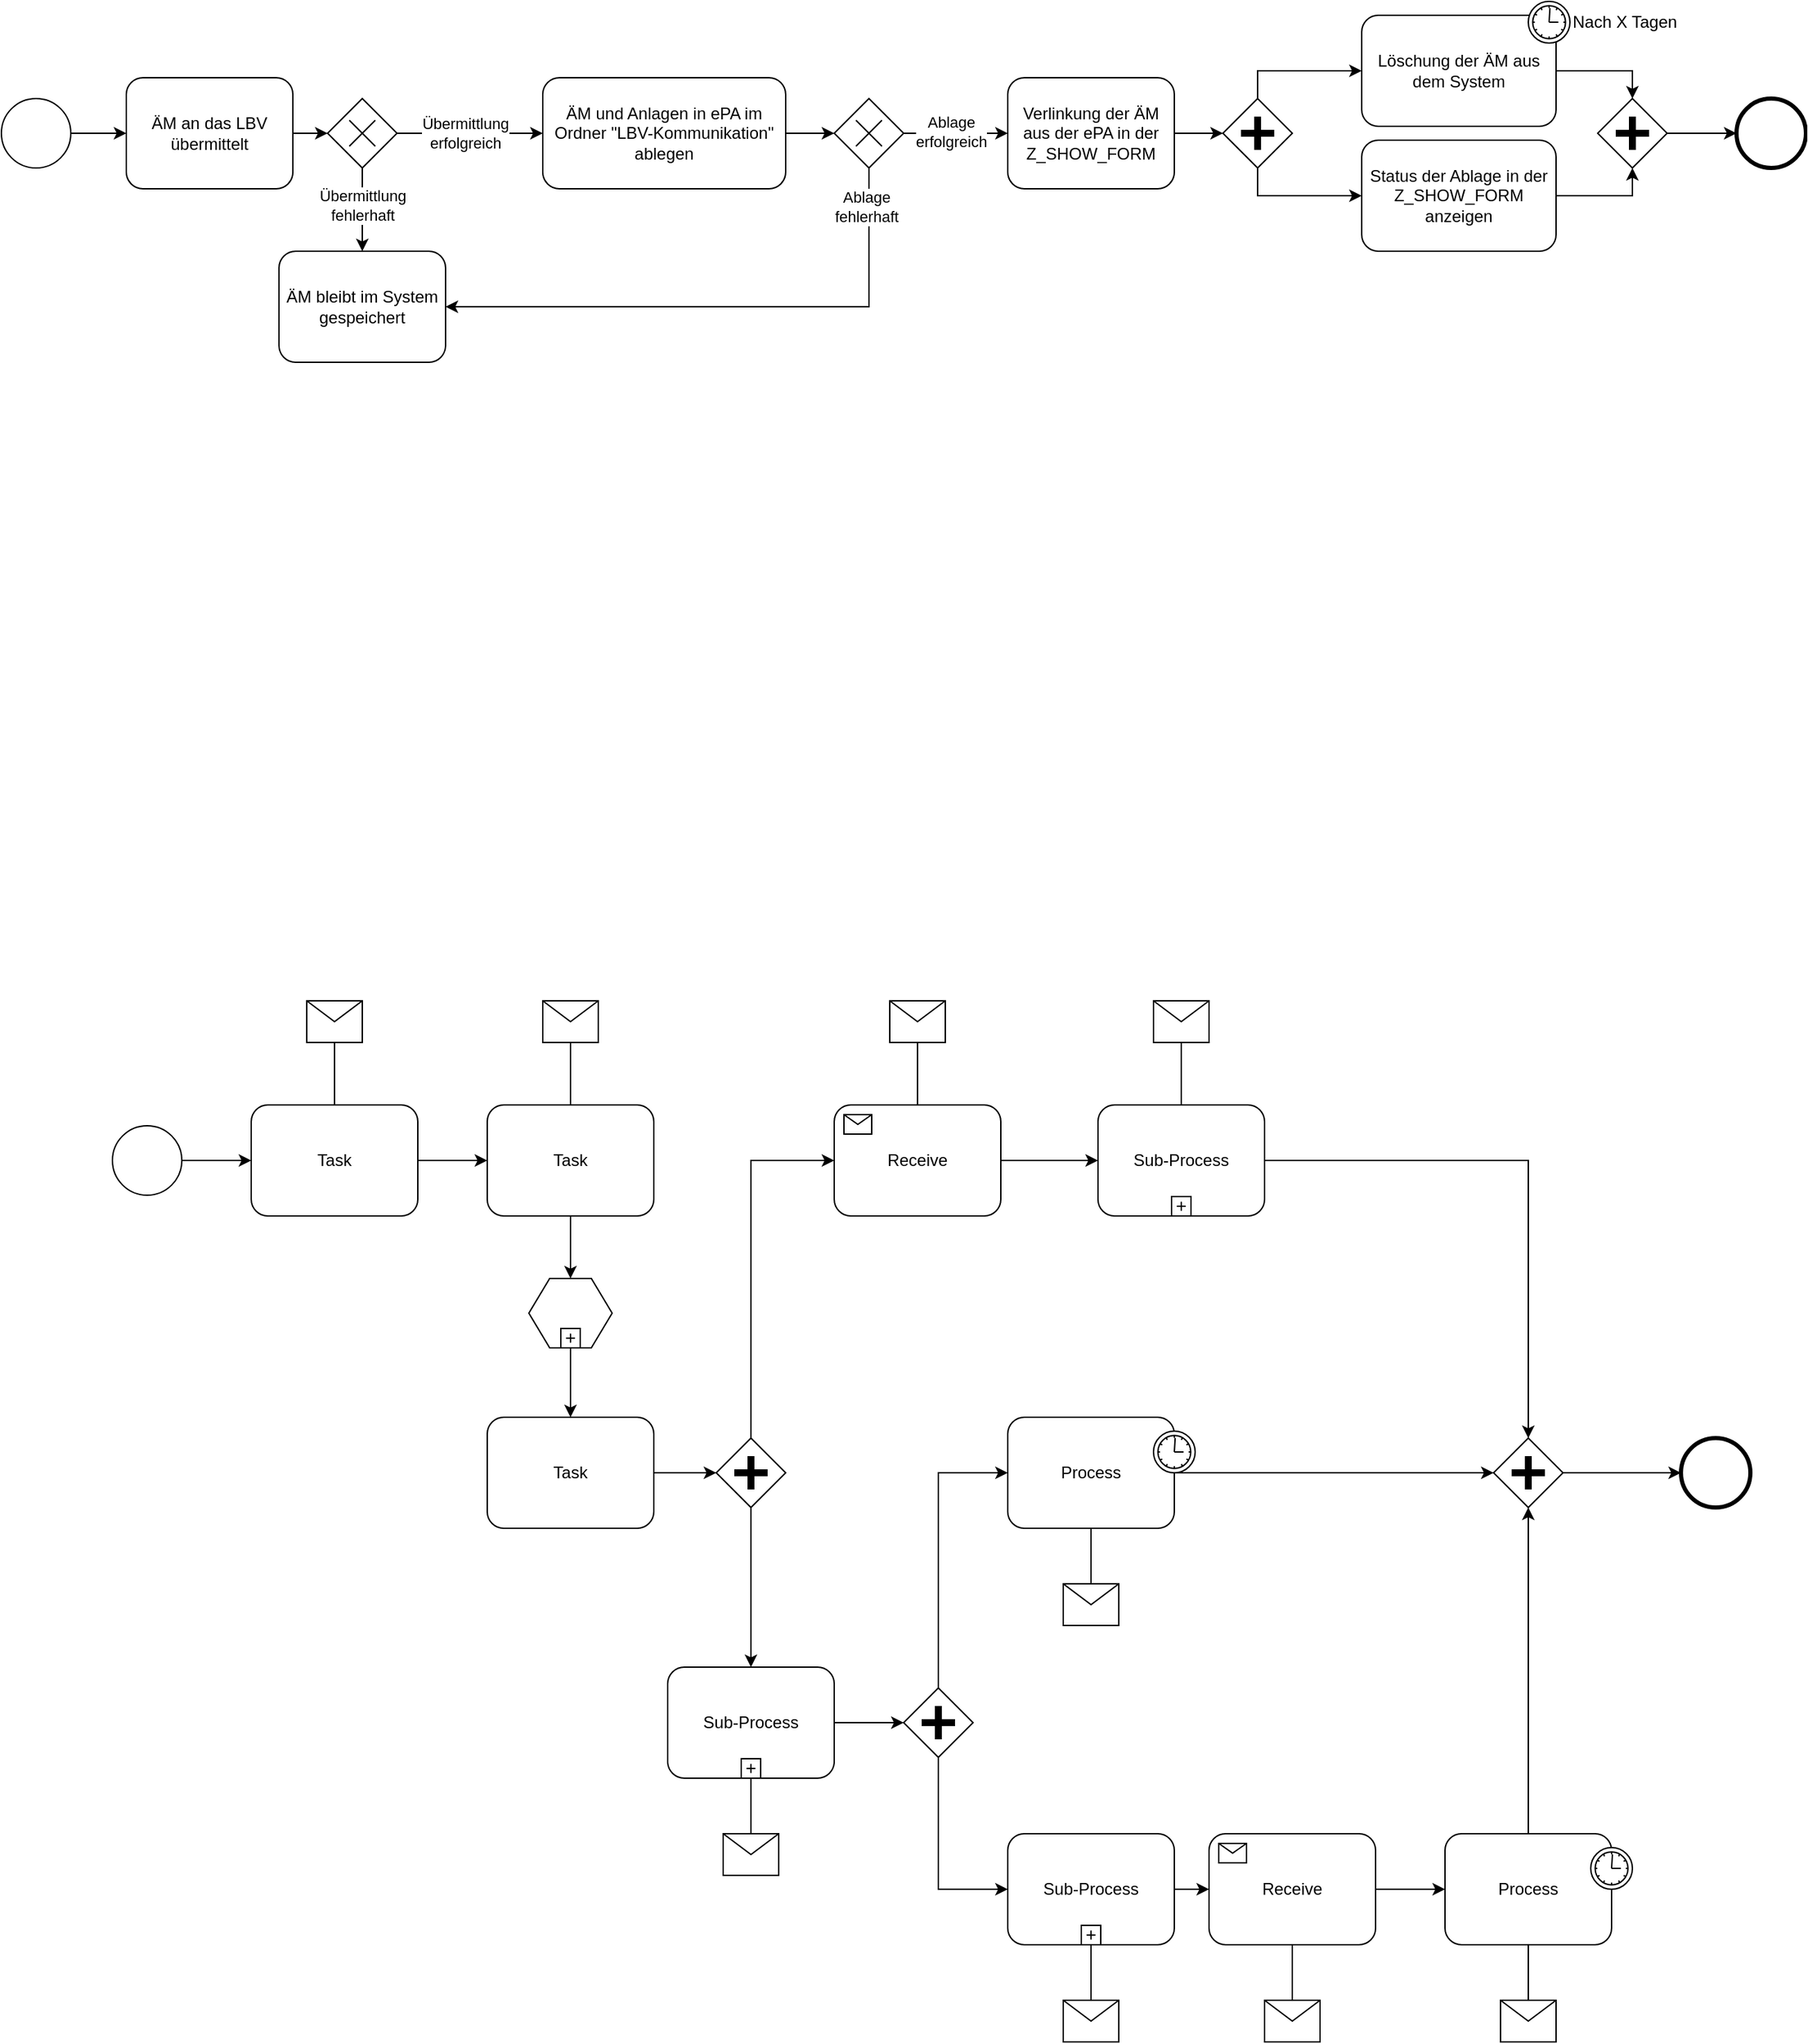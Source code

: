<mxfile version="24.5.2" type="github">
  <diagram name="Page-1" id="2a216829-ef6e-dabb-86c1-c78162f3ba2b">
    <mxGraphModel dx="1426" dy="783" grid="1" gridSize="10" guides="1" tooltips="1" connect="1" arrows="1" fold="1" page="1" pageScale="1" pageWidth="850" pageHeight="1100" background="none" math="0" shadow="0">
      <root>
        <mxCell id="0" />
        <mxCell id="1" parent="0" />
        <mxCell id="7a84cebc1def654-1" value="" style="shape=mxgraph.bpmn.shape;html=1;verticalLabelPosition=bottom;labelBackgroundColor=#ffffff;verticalAlign=top;perimeter=ellipsePerimeter;outline=standard;symbol=general;" parent="1" vertex="1">
          <mxGeometry x="180" y="850" width="50" height="50" as="geometry" />
        </mxCell>
        <mxCell id="7a84cebc1def654-2" value="Task" style="shape=ext;rounded=1;html=1;whiteSpace=wrap;" parent="1" vertex="1">
          <mxGeometry x="280" y="835" width="120" height="80" as="geometry" />
        </mxCell>
        <mxCell id="7a84cebc1def654-3" value="Task" style="shape=ext;rounded=1;html=1;whiteSpace=wrap;" parent="1" vertex="1">
          <mxGeometry x="450" y="835" width="120" height="80" as="geometry" />
        </mxCell>
        <mxCell id="7a84cebc1def654-4" value="" style="shape=message;whiteSpace=wrap;html=1;" parent="1" vertex="1">
          <mxGeometry x="320" y="760" width="40" height="30" as="geometry" />
        </mxCell>
        <mxCell id="7a84cebc1def654-5" value="" style="shape=message;whiteSpace=wrap;html=1;" parent="1" vertex="1">
          <mxGeometry x="490" y="760" width="40" height="30" as="geometry" />
        </mxCell>
        <mxCell id="7a84cebc1def654-6" value="" style="shape=hexagon;whiteSpace=wrap;html=1;perimeter=hexagonPerimeter;" parent="1" vertex="1">
          <mxGeometry x="480" y="960" width="60" height="50" as="geometry" />
        </mxCell>
        <mxCell id="7a84cebc1def654-7" value="" style="html=1;shape=plus;" parent="7a84cebc1def654-6" vertex="1">
          <mxGeometry x="0.5" y="1" width="14" height="14" relative="1" as="geometry">
            <mxPoint x="-7" y="-14" as="offset" />
          </mxGeometry>
        </mxCell>
        <mxCell id="7a84cebc1def654-8" value="Task" style="shape=ext;rounded=1;html=1;whiteSpace=wrap;" parent="1" vertex="1">
          <mxGeometry x="450" y="1060" width="120" height="80" as="geometry" />
        </mxCell>
        <mxCell id="7a84cebc1def654-9" value="" style="shape=mxgraph.bpmn.shape;html=1;verticalLabelPosition=bottom;labelBackgroundColor=#ffffff;verticalAlign=top;perimeter=rhombusPerimeter;background=gateway;outline=none;symbol=parallelGw;" parent="1" vertex="1">
          <mxGeometry x="615" y="1075" width="50" height="50" as="geometry" />
        </mxCell>
        <mxCell id="7a84cebc1def654-12" value="Sub-Process" style="html=1;whiteSpace=wrap;rounded=1;" parent="1" vertex="1">
          <mxGeometry x="890" y="835" width="120" height="80" as="geometry" />
        </mxCell>
        <mxCell id="7a84cebc1def654-13" value="" style="html=1;shape=plus;" parent="7a84cebc1def654-12" vertex="1">
          <mxGeometry x="0.5" y="1" width="14" height="14" relative="1" as="geometry">
            <mxPoint x="-7" y="-14" as="offset" />
          </mxGeometry>
        </mxCell>
        <mxCell id="7a84cebc1def654-14" value="Receive" style="html=1;whiteSpace=wrap;rounded=1;" parent="1" vertex="1">
          <mxGeometry x="700" y="835" width="120" height="80" as="geometry" />
        </mxCell>
        <mxCell id="7a84cebc1def654-15" value="" style="html=1;shape=message;" parent="7a84cebc1def654-14" vertex="1">
          <mxGeometry width="20" height="14" relative="1" as="geometry">
            <mxPoint x="7" y="7" as="offset" />
          </mxGeometry>
        </mxCell>
        <mxCell id="7a84cebc1def654-16" value="Process" style="html=1;whiteSpace=wrap;rounded=1;" parent="1" vertex="1">
          <mxGeometry x="825" y="1060" width="120" height="80" as="geometry" />
        </mxCell>
        <mxCell id="7a84cebc1def654-17" value="" style="shape=mxgraph.bpmn.timer_start;perimeter=ellipsePerimeter;html=1;labelPosition=right;labelBackgroundColor=#ffffff;align=left;" parent="7a84cebc1def654-16" vertex="1">
          <mxGeometry x="1" width="30" height="30" relative="1" as="geometry">
            <mxPoint x="-15" y="10" as="offset" />
          </mxGeometry>
        </mxCell>
        <mxCell id="7a84cebc1def654-18" value="Process" style="html=1;whiteSpace=wrap;rounded=1;" parent="1" vertex="1">
          <mxGeometry x="1140" y="1360" width="120" height="80" as="geometry" />
        </mxCell>
        <mxCell id="7a84cebc1def654-19" value="" style="shape=mxgraph.bpmn.timer_start;perimeter=ellipsePerimeter;html=1;labelPosition=right;labelBackgroundColor=#ffffff;align=left;" parent="7a84cebc1def654-18" vertex="1">
          <mxGeometry x="1" width="30" height="30" relative="1" as="geometry">
            <mxPoint x="-15" y="10" as="offset" />
          </mxGeometry>
        </mxCell>
        <mxCell id="7a84cebc1def654-20" value="Receive" style="html=1;whiteSpace=wrap;rounded=1;" parent="1" vertex="1">
          <mxGeometry x="970" y="1360" width="120" height="80" as="geometry" />
        </mxCell>
        <mxCell id="7a84cebc1def654-21" value="" style="html=1;shape=message;" parent="7a84cebc1def654-20" vertex="1">
          <mxGeometry width="20" height="14" relative="1" as="geometry">
            <mxPoint x="7" y="7" as="offset" />
          </mxGeometry>
        </mxCell>
        <mxCell id="7a84cebc1def654-22" value="Sub-Process" style="html=1;whiteSpace=wrap;rounded=1;" parent="1" vertex="1">
          <mxGeometry x="825" y="1360" width="120" height="80" as="geometry" />
        </mxCell>
        <mxCell id="7a84cebc1def654-23" value="" style="html=1;shape=plus;" parent="7a84cebc1def654-22" vertex="1">
          <mxGeometry x="0.5" y="1" width="14" height="14" relative="1" as="geometry">
            <mxPoint x="-7" y="-14" as="offset" />
          </mxGeometry>
        </mxCell>
        <mxCell id="7a84cebc1def654-24" value="" style="shape=mxgraph.bpmn.shape;html=1;verticalLabelPosition=bottom;labelBackgroundColor=#ffffff;verticalAlign=top;perimeter=rhombusPerimeter;background=gateway;outline=none;symbol=parallelGw;" parent="1" vertex="1">
          <mxGeometry x="1175" y="1075" width="50" height="50" as="geometry" />
        </mxCell>
        <mxCell id="7a84cebc1def654-26" value="" style="shape=mxgraph.bpmn.shape;html=1;verticalLabelPosition=bottom;labelBackgroundColor=#ffffff;verticalAlign=top;perimeter=ellipsePerimeter;outline=end;symbol=general;" parent="1" vertex="1">
          <mxGeometry x="1310" y="1075" width="50" height="50" as="geometry" />
        </mxCell>
        <mxCell id="7a84cebc1def654-27" value="" style="shape=message;whiteSpace=wrap;html=1;" parent="1" vertex="1">
          <mxGeometry x="740" y="760" width="40" height="30" as="geometry" />
        </mxCell>
        <mxCell id="7a84cebc1def654-28" value="" style="shape=message;whiteSpace=wrap;html=1;" parent="1" vertex="1">
          <mxGeometry x="930" y="760" width="40" height="30" as="geometry" />
        </mxCell>
        <mxCell id="7a84cebc1def654-29" value="Sub-Process" style="html=1;whiteSpace=wrap;rounded=1;" parent="1" vertex="1">
          <mxGeometry x="580" y="1240" width="120" height="80" as="geometry" />
        </mxCell>
        <mxCell id="7a84cebc1def654-30" value="" style="html=1;shape=plus;" parent="7a84cebc1def654-29" vertex="1">
          <mxGeometry x="0.5" y="1" width="14" height="14" relative="1" as="geometry">
            <mxPoint x="-7" y="-14" as="offset" />
          </mxGeometry>
        </mxCell>
        <mxCell id="7a84cebc1def654-31" value="" style="shape=message;whiteSpace=wrap;html=1;" parent="1" vertex="1">
          <mxGeometry x="620" y="1360" width="40" height="30" as="geometry" />
        </mxCell>
        <mxCell id="7a84cebc1def654-32" value="" style="shape=message;whiteSpace=wrap;html=1;" parent="1" vertex="1">
          <mxGeometry x="1010" y="1480" width="40" height="30" as="geometry" />
        </mxCell>
        <mxCell id="7a84cebc1def654-33" value="" style="shape=message;whiteSpace=wrap;html=1;" parent="1" vertex="1">
          <mxGeometry x="1180" y="1480" width="40" height="30" as="geometry" />
        </mxCell>
        <mxCell id="7a84cebc1def654-34" value="" style="shape=message;whiteSpace=wrap;html=1;" parent="1" vertex="1">
          <mxGeometry x="865" y="1480" width="40" height="30" as="geometry" />
        </mxCell>
        <mxCell id="7a84cebc1def654-35" value="" style="shape=message;whiteSpace=wrap;html=1;" parent="1" vertex="1">
          <mxGeometry x="865" y="1180" width="40" height="30" as="geometry" />
        </mxCell>
        <mxCell id="7a84cebc1def654-36" style="edgeStyle=orthogonalEdgeStyle;rounded=0;html=1;jettySize=auto;orthogonalLoop=1;" parent="1" source="7a84cebc1def654-1" target="7a84cebc1def654-2" edge="1">
          <mxGeometry relative="1" as="geometry" />
        </mxCell>
        <mxCell id="7a84cebc1def654-37" style="edgeStyle=orthogonalEdgeStyle;rounded=0;html=1;jettySize=auto;orthogonalLoop=1;endArrow=none;endFill=0;" parent="1" source="7a84cebc1def654-4" target="7a84cebc1def654-2" edge="1">
          <mxGeometry relative="1" as="geometry" />
        </mxCell>
        <mxCell id="7a84cebc1def654-38" style="edgeStyle=orthogonalEdgeStyle;rounded=0;html=1;jettySize=auto;orthogonalLoop=1;endArrow=none;endFill=0;" parent="1" source="7a84cebc1def654-5" target="7a84cebc1def654-3" edge="1">
          <mxGeometry relative="1" as="geometry" />
        </mxCell>
        <mxCell id="7a84cebc1def654-39" style="edgeStyle=orthogonalEdgeStyle;rounded=0;html=1;jettySize=auto;orthogonalLoop=1;" parent="1" source="7a84cebc1def654-2" target="7a84cebc1def654-3" edge="1">
          <mxGeometry relative="1" as="geometry" />
        </mxCell>
        <mxCell id="7a84cebc1def654-40" style="edgeStyle=orthogonalEdgeStyle;rounded=0;html=1;jettySize=auto;orthogonalLoop=1;" parent="1" source="7a84cebc1def654-14" target="7a84cebc1def654-12" edge="1">
          <mxGeometry relative="1" as="geometry" />
        </mxCell>
        <mxCell id="7a84cebc1def654-41" style="edgeStyle=orthogonalEdgeStyle;rounded=0;html=1;jettySize=auto;orthogonalLoop=1;endArrow=none;endFill=0;" parent="1" source="7a84cebc1def654-27" target="7a84cebc1def654-14" edge="1">
          <mxGeometry relative="1" as="geometry" />
        </mxCell>
        <mxCell id="7a84cebc1def654-42" style="edgeStyle=orthogonalEdgeStyle;rounded=0;html=1;jettySize=auto;orthogonalLoop=1;endArrow=none;endFill=0;" parent="1" source="7a84cebc1def654-28" target="7a84cebc1def654-12" edge="1">
          <mxGeometry relative="1" as="geometry" />
        </mxCell>
        <mxCell id="7a84cebc1def654-43" style="edgeStyle=orthogonalEdgeStyle;rounded=0;html=1;jettySize=auto;orthogonalLoop=1;" parent="1" source="7a84cebc1def654-12" target="7a84cebc1def654-24" edge="1">
          <mxGeometry relative="1" as="geometry">
            <mxPoint x="1210.0" y="1060" as="targetPoint" />
            <Array as="points">
              <mxPoint x="1200" y="875" />
            </Array>
          </mxGeometry>
        </mxCell>
        <mxCell id="7a84cebc1def654-44" style="edgeStyle=orthogonalEdgeStyle;rounded=0;html=1;jettySize=auto;orthogonalLoop=1;" parent="1" source="7a84cebc1def654-16" target="7a84cebc1def654-24" edge="1">
          <mxGeometry relative="1" as="geometry" />
        </mxCell>
        <mxCell id="7a84cebc1def654-45" style="edgeStyle=orthogonalEdgeStyle;rounded=0;html=1;jettySize=auto;orthogonalLoop=1;" parent="1" source="7a84cebc1def654-18" target="7a84cebc1def654-24" edge="1">
          <mxGeometry relative="1" as="geometry" />
        </mxCell>
        <mxCell id="7a84cebc1def654-46" style="edgeStyle=orthogonalEdgeStyle;rounded=0;html=1;jettySize=auto;orthogonalLoop=1;" parent="1" source="7a84cebc1def654-24" target="7a84cebc1def654-26" edge="1">
          <mxGeometry relative="1" as="geometry" />
        </mxCell>
        <mxCell id="7a84cebc1def654-47" style="edgeStyle=orthogonalEdgeStyle;rounded=0;html=1;jettySize=auto;orthogonalLoop=1;" parent="1" source="7a84cebc1def654-3" target="7a84cebc1def654-6" edge="1">
          <mxGeometry relative="1" as="geometry" />
        </mxCell>
        <mxCell id="7a84cebc1def654-48" style="edgeStyle=orthogonalEdgeStyle;rounded=0;html=1;jettySize=auto;orthogonalLoop=1;" parent="1" source="7a84cebc1def654-6" target="7a84cebc1def654-8" edge="1">
          <mxGeometry relative="1" as="geometry" />
        </mxCell>
        <mxCell id="7a84cebc1def654-49" style="edgeStyle=orthogonalEdgeStyle;rounded=0;html=1;jettySize=auto;orthogonalLoop=1;" parent="1" source="7a84cebc1def654-8" target="7a84cebc1def654-9" edge="1">
          <mxGeometry relative="1" as="geometry" />
        </mxCell>
        <mxCell id="7a84cebc1def654-50" style="edgeStyle=orthogonalEdgeStyle;rounded=0;html=1;jettySize=auto;orthogonalLoop=1;" parent="1" source="7a84cebc1def654-9" target="7a84cebc1def654-14" edge="1">
          <mxGeometry relative="1" as="geometry">
            <Array as="points">
              <mxPoint x="640" y="875" />
            </Array>
          </mxGeometry>
        </mxCell>
        <mxCell id="7a84cebc1def654-51" style="edgeStyle=orthogonalEdgeStyle;rounded=0;html=1;jettySize=auto;orthogonalLoop=1;" parent="1" source="7a84cebc1def654-9" target="7a84cebc1def654-29" edge="1">
          <mxGeometry relative="1" as="geometry" />
        </mxCell>
        <mxCell id="7a84cebc1def654-52" style="edgeStyle=orthogonalEdgeStyle;rounded=0;html=1;jettySize=auto;orthogonalLoop=1;endArrow=none;endFill=0;" parent="1" source="7a84cebc1def654-31" target="7a84cebc1def654-29" edge="1">
          <mxGeometry relative="1" as="geometry" />
        </mxCell>
        <mxCell id="7a84cebc1def654-53" value="" style="shape=mxgraph.bpmn.shape;html=1;verticalLabelPosition=bottom;labelBackgroundColor=#ffffff;verticalAlign=top;perimeter=rhombusPerimeter;background=gateway;outline=none;symbol=parallelGw;" parent="1" vertex="1">
          <mxGeometry x="750" y="1255" width="50" height="50" as="geometry" />
        </mxCell>
        <mxCell id="7a84cebc1def654-54" style="edgeStyle=orthogonalEdgeStyle;rounded=0;html=1;jettySize=auto;orthogonalLoop=1;" parent="1" source="7a84cebc1def654-53" target="7a84cebc1def654-22" edge="1">
          <mxGeometry relative="1" as="geometry">
            <Array as="points">
              <mxPoint x="775" y="1400" />
            </Array>
          </mxGeometry>
        </mxCell>
        <mxCell id="7a84cebc1def654-55" style="edgeStyle=orthogonalEdgeStyle;rounded=0;html=1;jettySize=auto;orthogonalLoop=1;" parent="1" source="7a84cebc1def654-53" target="7a84cebc1def654-16" edge="1">
          <mxGeometry relative="1" as="geometry">
            <Array as="points">
              <mxPoint x="775" y="1100" />
            </Array>
          </mxGeometry>
        </mxCell>
        <mxCell id="7a84cebc1def654-56" style="edgeStyle=orthogonalEdgeStyle;rounded=0;html=1;jettySize=auto;orthogonalLoop=1;endArrow=none;endFill=0;" parent="1" source="7a84cebc1def654-35" target="7a84cebc1def654-16" edge="1">
          <mxGeometry relative="1" as="geometry" />
        </mxCell>
        <mxCell id="7a84cebc1def654-58" style="edgeStyle=orthogonalEdgeStyle;rounded=0;html=1;jettySize=auto;orthogonalLoop=1;" parent="1" source="7a84cebc1def654-29" target="7a84cebc1def654-53" edge="1">
          <mxGeometry relative="1" as="geometry" />
        </mxCell>
        <mxCell id="7a84cebc1def654-59" style="edgeStyle=orthogonalEdgeStyle;rounded=0;html=1;jettySize=auto;orthogonalLoop=1;" parent="1" source="7a84cebc1def654-22" target="7a84cebc1def654-20" edge="1">
          <mxGeometry relative="1" as="geometry" />
        </mxCell>
        <mxCell id="7a84cebc1def654-60" style="edgeStyle=orthogonalEdgeStyle;rounded=0;html=1;jettySize=auto;orthogonalLoop=1;endArrow=none;endFill=0;" parent="1" source="7a84cebc1def654-34" target="7a84cebc1def654-22" edge="1">
          <mxGeometry relative="1" as="geometry" />
        </mxCell>
        <mxCell id="7a84cebc1def654-61" style="edgeStyle=orthogonalEdgeStyle;rounded=0;html=1;jettySize=auto;orthogonalLoop=1;endArrow=none;endFill=0;" parent="1" source="7a84cebc1def654-32" target="7a84cebc1def654-20" edge="1">
          <mxGeometry relative="1" as="geometry" />
        </mxCell>
        <mxCell id="7a84cebc1def654-63" style="edgeStyle=orthogonalEdgeStyle;rounded=0;html=1;jettySize=auto;orthogonalLoop=1;endArrow=none;endFill=0;" parent="1" source="7a84cebc1def654-33" target="7a84cebc1def654-18" edge="1">
          <mxGeometry relative="1" as="geometry" />
        </mxCell>
        <mxCell id="7a84cebc1def654-64" style="edgeStyle=orthogonalEdgeStyle;rounded=0;html=1;jettySize=auto;orthogonalLoop=1;" parent="1" source="7a84cebc1def654-20" target="7a84cebc1def654-18" edge="1">
          <mxGeometry relative="1" as="geometry" />
        </mxCell>
        <mxCell id="Mal8dIEOFkEgRGjR7OBq-80" style="edgeStyle=orthogonalEdgeStyle;rounded=0;orthogonalLoop=1;jettySize=auto;html=1;" edge="1" parent="1" source="Mal8dIEOFkEgRGjR7OBq-1" target="Mal8dIEOFkEgRGjR7OBq-2">
          <mxGeometry relative="1" as="geometry" />
        </mxCell>
        <mxCell id="Mal8dIEOFkEgRGjR7OBq-1" value="" style="shape=mxgraph.bpmn.shape;html=1;verticalLabelPosition=bottom;labelBackgroundColor=#ffffff;verticalAlign=top;perimeter=ellipsePerimeter;outline=standard;symbol=general;" vertex="1" parent="1">
          <mxGeometry x="100" y="110" width="50" height="50" as="geometry" />
        </mxCell>
        <mxCell id="Mal8dIEOFkEgRGjR7OBq-40" style="edgeStyle=orthogonalEdgeStyle;rounded=0;orthogonalLoop=1;jettySize=auto;html=1;" edge="1" parent="1" source="Mal8dIEOFkEgRGjR7OBq-2" target="Mal8dIEOFkEgRGjR7OBq-32">
          <mxGeometry relative="1" as="geometry" />
        </mxCell>
        <mxCell id="Mal8dIEOFkEgRGjR7OBq-2" value="ÄM an das LBV übermittelt" style="shape=ext;rounded=1;html=1;whiteSpace=wrap;" vertex="1" parent="1">
          <mxGeometry x="190" y="95" width="120" height="80" as="geometry" />
        </mxCell>
        <mxCell id="Mal8dIEOFkEgRGjR7OBq-9" style="edgeStyle=orthogonalEdgeStyle;rounded=0;orthogonalLoop=1;jettySize=auto;html=1;" edge="1" parent="1">
          <mxGeometry relative="1" as="geometry">
            <mxPoint x="360" y="220" as="targetPoint" />
            <mxPoint x="360" y="160" as="sourcePoint" />
          </mxGeometry>
        </mxCell>
        <mxCell id="Mal8dIEOFkEgRGjR7OBq-10" value="Übermittlung&lt;div&gt;fehlerhaft&lt;/div&gt;" style="edgeLabel;html=1;align=center;verticalAlign=middle;resizable=0;points=[];" vertex="1" connectable="0" parent="Mal8dIEOFkEgRGjR7OBq-9">
          <mxGeometry x="-0.107" relative="1" as="geometry">
            <mxPoint as="offset" />
          </mxGeometry>
        </mxCell>
        <mxCell id="Mal8dIEOFkEgRGjR7OBq-44" style="edgeStyle=orthogonalEdgeStyle;rounded=0;orthogonalLoop=1;jettySize=auto;html=1;entryX=0;entryY=0.5;entryDx=0;entryDy=0;" edge="1" parent="1" source="Mal8dIEOFkEgRGjR7OBq-7" target="Mal8dIEOFkEgRGjR7OBq-35">
          <mxGeometry relative="1" as="geometry" />
        </mxCell>
        <mxCell id="Mal8dIEOFkEgRGjR7OBq-7" value="ÄM und Anlagen in ePA im Ordner &quot;LBV-Kommunikation&quot; ablegen" style="shape=ext;rounded=1;html=1;whiteSpace=wrap;" vertex="1" parent="1">
          <mxGeometry x="490" y="95" width="175" height="80" as="geometry" />
        </mxCell>
        <mxCell id="Mal8dIEOFkEgRGjR7OBq-53" style="edgeStyle=orthogonalEdgeStyle;rounded=0;orthogonalLoop=1;jettySize=auto;html=1;entryX=0;entryY=0.5;entryDx=0;entryDy=0;" edge="1" parent="1" source="Mal8dIEOFkEgRGjR7OBq-17" target="Mal8dIEOFkEgRGjR7OBq-51">
          <mxGeometry relative="1" as="geometry" />
        </mxCell>
        <mxCell id="Mal8dIEOFkEgRGjR7OBq-17" value="Verlinkung der ÄM aus der ePA in der Z_SHOW_FORM" style="shape=ext;rounded=1;html=1;whiteSpace=wrap;" vertex="1" parent="1">
          <mxGeometry x="825" y="95" width="120" height="80" as="geometry" />
        </mxCell>
        <mxCell id="Mal8dIEOFkEgRGjR7OBq-19" value="ÄM bleibt im System gespeichert" style="shape=ext;rounded=1;html=1;whiteSpace=wrap;" vertex="1" parent="1">
          <mxGeometry x="300" y="220" width="120" height="80" as="geometry" />
        </mxCell>
        <mxCell id="Mal8dIEOFkEgRGjR7OBq-76" style="edgeStyle=orthogonalEdgeStyle;rounded=0;orthogonalLoop=1;jettySize=auto;html=1;entryX=0.5;entryY=1;entryDx=0;entryDy=0;" edge="1" parent="1" source="Mal8dIEOFkEgRGjR7OBq-24" target="Mal8dIEOFkEgRGjR7OBq-73">
          <mxGeometry relative="1" as="geometry" />
        </mxCell>
        <mxCell id="Mal8dIEOFkEgRGjR7OBq-24" value="Status der Ablage in der Z_SHOW_FORM anzeigen" style="shape=ext;rounded=1;html=1;whiteSpace=wrap;" vertex="1" parent="1">
          <mxGeometry x="1080" y="140" width="140" height="80" as="geometry" />
        </mxCell>
        <mxCell id="Mal8dIEOFkEgRGjR7OBq-31" value="" style="group" vertex="1" connectable="0" parent="1">
          <mxGeometry x="335" y="110" width="50" height="50" as="geometry" />
        </mxCell>
        <mxCell id="Mal8dIEOFkEgRGjR7OBq-32" value="" style="rhombus;whiteSpace=wrap;html=1;" vertex="1" parent="Mal8dIEOFkEgRGjR7OBq-31">
          <mxGeometry width="50" height="50" as="geometry" />
        </mxCell>
        <mxCell id="Mal8dIEOFkEgRGjR7OBq-33" value="" style="shape=mxgraph.sysml.x;" vertex="1" parent="Mal8dIEOFkEgRGjR7OBq-31">
          <mxGeometry x="15.625" y="15.625" width="18.75" height="18.75" as="geometry" />
        </mxCell>
        <mxCell id="Mal8dIEOFkEgRGjR7OBq-34" value="" style="group" vertex="1" connectable="0" parent="1">
          <mxGeometry x="700" y="110" width="50" height="50" as="geometry" />
        </mxCell>
        <mxCell id="Mal8dIEOFkEgRGjR7OBq-35" value="" style="rhombus;whiteSpace=wrap;html=1;" vertex="1" parent="Mal8dIEOFkEgRGjR7OBq-34">
          <mxGeometry width="50" height="50" as="geometry" />
        </mxCell>
        <mxCell id="Mal8dIEOFkEgRGjR7OBq-36" value="" style="shape=mxgraph.sysml.x;" vertex="1" parent="Mal8dIEOFkEgRGjR7OBq-34">
          <mxGeometry x="15.625" y="15.625" width="18.75" height="18.75" as="geometry" />
        </mxCell>
        <mxCell id="Mal8dIEOFkEgRGjR7OBq-78" style="edgeStyle=orthogonalEdgeStyle;rounded=0;orthogonalLoop=1;jettySize=auto;html=1;entryX=0.5;entryY=0;entryDx=0;entryDy=0;" edge="1" parent="1" source="Mal8dIEOFkEgRGjR7OBq-38" target="Mal8dIEOFkEgRGjR7OBq-73">
          <mxGeometry relative="1" as="geometry" />
        </mxCell>
        <mxCell id="Mal8dIEOFkEgRGjR7OBq-38" value="Löschung der ÄM aus dem System" style="shape=ext;rounded=1;html=1;whiteSpace=wrap;" vertex="1" parent="1">
          <mxGeometry x="1080" y="50" width="140" height="80" as="geometry" />
        </mxCell>
        <mxCell id="Mal8dIEOFkEgRGjR7OBq-41" style="edgeStyle=orthogonalEdgeStyle;rounded=0;orthogonalLoop=1;jettySize=auto;html=1;entryX=0;entryY=0.5;entryDx=0;entryDy=0;" edge="1" parent="1" source="Mal8dIEOFkEgRGjR7OBq-32" target="Mal8dIEOFkEgRGjR7OBq-7">
          <mxGeometry relative="1" as="geometry" />
        </mxCell>
        <mxCell id="Mal8dIEOFkEgRGjR7OBq-42" value="Übermittlung&lt;div&gt;erfolgreich&lt;/div&gt;" style="edgeLabel;html=1;align=center;verticalAlign=middle;resizable=0;points=[];" vertex="1" connectable="0" parent="Mal8dIEOFkEgRGjR7OBq-41">
          <mxGeometry x="-0.075" relative="1" as="geometry">
            <mxPoint as="offset" />
          </mxGeometry>
        </mxCell>
        <mxCell id="Mal8dIEOFkEgRGjR7OBq-46" style="edgeStyle=orthogonalEdgeStyle;rounded=0;orthogonalLoop=1;jettySize=auto;html=1;entryX=0;entryY=0.5;entryDx=0;entryDy=0;" edge="1" parent="1" source="Mal8dIEOFkEgRGjR7OBq-35" target="Mal8dIEOFkEgRGjR7OBq-17">
          <mxGeometry relative="1" as="geometry" />
        </mxCell>
        <mxCell id="Mal8dIEOFkEgRGjR7OBq-48" value="Ablage&lt;div&gt;erfolgreich&lt;/div&gt;" style="edgeLabel;html=1;align=center;verticalAlign=middle;resizable=0;points=[];" vertex="1" connectable="0" parent="Mal8dIEOFkEgRGjR7OBq-46">
          <mxGeometry x="-0.093" y="1" relative="1" as="geometry">
            <mxPoint as="offset" />
          </mxGeometry>
        </mxCell>
        <mxCell id="Mal8dIEOFkEgRGjR7OBq-55" style="edgeStyle=orthogonalEdgeStyle;rounded=0;orthogonalLoop=1;jettySize=auto;html=1;entryX=0;entryY=0.5;entryDx=0;entryDy=0;" edge="1" parent="1" source="Mal8dIEOFkEgRGjR7OBq-51" target="Mal8dIEOFkEgRGjR7OBq-38">
          <mxGeometry relative="1" as="geometry">
            <Array as="points">
              <mxPoint x="1005" y="90" />
            </Array>
          </mxGeometry>
        </mxCell>
        <mxCell id="Mal8dIEOFkEgRGjR7OBq-56" style="edgeStyle=orthogonalEdgeStyle;rounded=0;orthogonalLoop=1;jettySize=auto;html=1;entryX=0;entryY=0.5;entryDx=0;entryDy=0;" edge="1" parent="1" source="Mal8dIEOFkEgRGjR7OBq-51" target="Mal8dIEOFkEgRGjR7OBq-24">
          <mxGeometry relative="1" as="geometry">
            <Array as="points">
              <mxPoint x="1005" y="180" />
            </Array>
          </mxGeometry>
        </mxCell>
        <mxCell id="Mal8dIEOFkEgRGjR7OBq-51" value="" style="shape=mxgraph.bpmn.shape;html=1;verticalLabelPosition=bottom;labelBackgroundColor=#ffffff;verticalAlign=top;perimeter=rhombusPerimeter;background=gateway;outline=none;symbol=parallelGw;" vertex="1" parent="1">
          <mxGeometry x="980" y="110" width="50" height="50" as="geometry" />
        </mxCell>
        <mxCell id="Mal8dIEOFkEgRGjR7OBq-57" value="Nach X Tagen" style="shape=mxgraph.bpmn.timer_start;perimeter=ellipsePerimeter;html=1;labelPosition=right;labelBackgroundColor=#ffffff;align=left;" vertex="1" parent="1">
          <mxGeometry x="1200" y="40" width="30" height="30" as="geometry" />
        </mxCell>
        <mxCell id="Mal8dIEOFkEgRGjR7OBq-61" style="edgeStyle=orthogonalEdgeStyle;rounded=0;orthogonalLoop=1;jettySize=auto;html=1;entryX=1;entryY=0.5;entryDx=0;entryDy=0;" edge="1" parent="1" target="Mal8dIEOFkEgRGjR7OBq-19">
          <mxGeometry relative="1" as="geometry">
            <mxPoint x="725" y="160" as="sourcePoint" />
            <Array as="points">
              <mxPoint x="725" y="260" />
            </Array>
          </mxGeometry>
        </mxCell>
        <mxCell id="Mal8dIEOFkEgRGjR7OBq-62" value="Ablage&lt;div&gt;fehlerhaft&lt;/div&gt;" style="edgeLabel;html=1;align=center;verticalAlign=middle;resizable=0;points=[];" vertex="1" connectable="0" parent="Mal8dIEOFkEgRGjR7OBq-61">
          <mxGeometry x="-0.862" y="-2" relative="1" as="geometry">
            <mxPoint as="offset" />
          </mxGeometry>
        </mxCell>
        <mxCell id="Mal8dIEOFkEgRGjR7OBq-73" value="" style="shape=mxgraph.bpmn.shape;html=1;verticalLabelPosition=bottom;labelBackgroundColor=#ffffff;verticalAlign=top;perimeter=rhombusPerimeter;background=gateway;outline=none;symbol=parallelGw;" vertex="1" parent="1">
          <mxGeometry x="1250" y="110" width="50" height="50" as="geometry" />
        </mxCell>
        <mxCell id="Mal8dIEOFkEgRGjR7OBq-74" value="" style="shape=mxgraph.bpmn.shape;html=1;verticalLabelPosition=bottom;labelBackgroundColor=#ffffff;verticalAlign=top;perimeter=ellipsePerimeter;outline=end;symbol=general;" vertex="1" parent="1">
          <mxGeometry x="1350" y="110" width="50" height="50" as="geometry" />
        </mxCell>
        <mxCell id="Mal8dIEOFkEgRGjR7OBq-75" style="edgeStyle=orthogonalEdgeStyle;rounded=0;html=1;jettySize=auto;orthogonalLoop=1;" edge="1" parent="1" source="Mal8dIEOFkEgRGjR7OBq-73" target="Mal8dIEOFkEgRGjR7OBq-74">
          <mxGeometry relative="1" as="geometry" />
        </mxCell>
      </root>
    </mxGraphModel>
  </diagram>
</mxfile>
